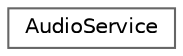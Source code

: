 digraph "Graphical Class Hierarchy"
{
 // INTERACTIVE_SVG=YES
 // LATEX_PDF_SIZE
  bgcolor="transparent";
  edge [fontname=Helvetica,fontsize=10,labelfontname=Helvetica,labelfontsize=10];
  node [fontname=Helvetica,fontsize=10,shape=box,height=0.2,width=0.4];
  rankdir="LR";
  Node0 [id="Node000000",label="AudioService",height=0.2,width=0.4,color="grey40", fillcolor="white", style="filled",URL="$class_audio_service.html",tooltip="Cung cấp các chức năng phát nhạc và hiệu ứng âm thanh."];
}
